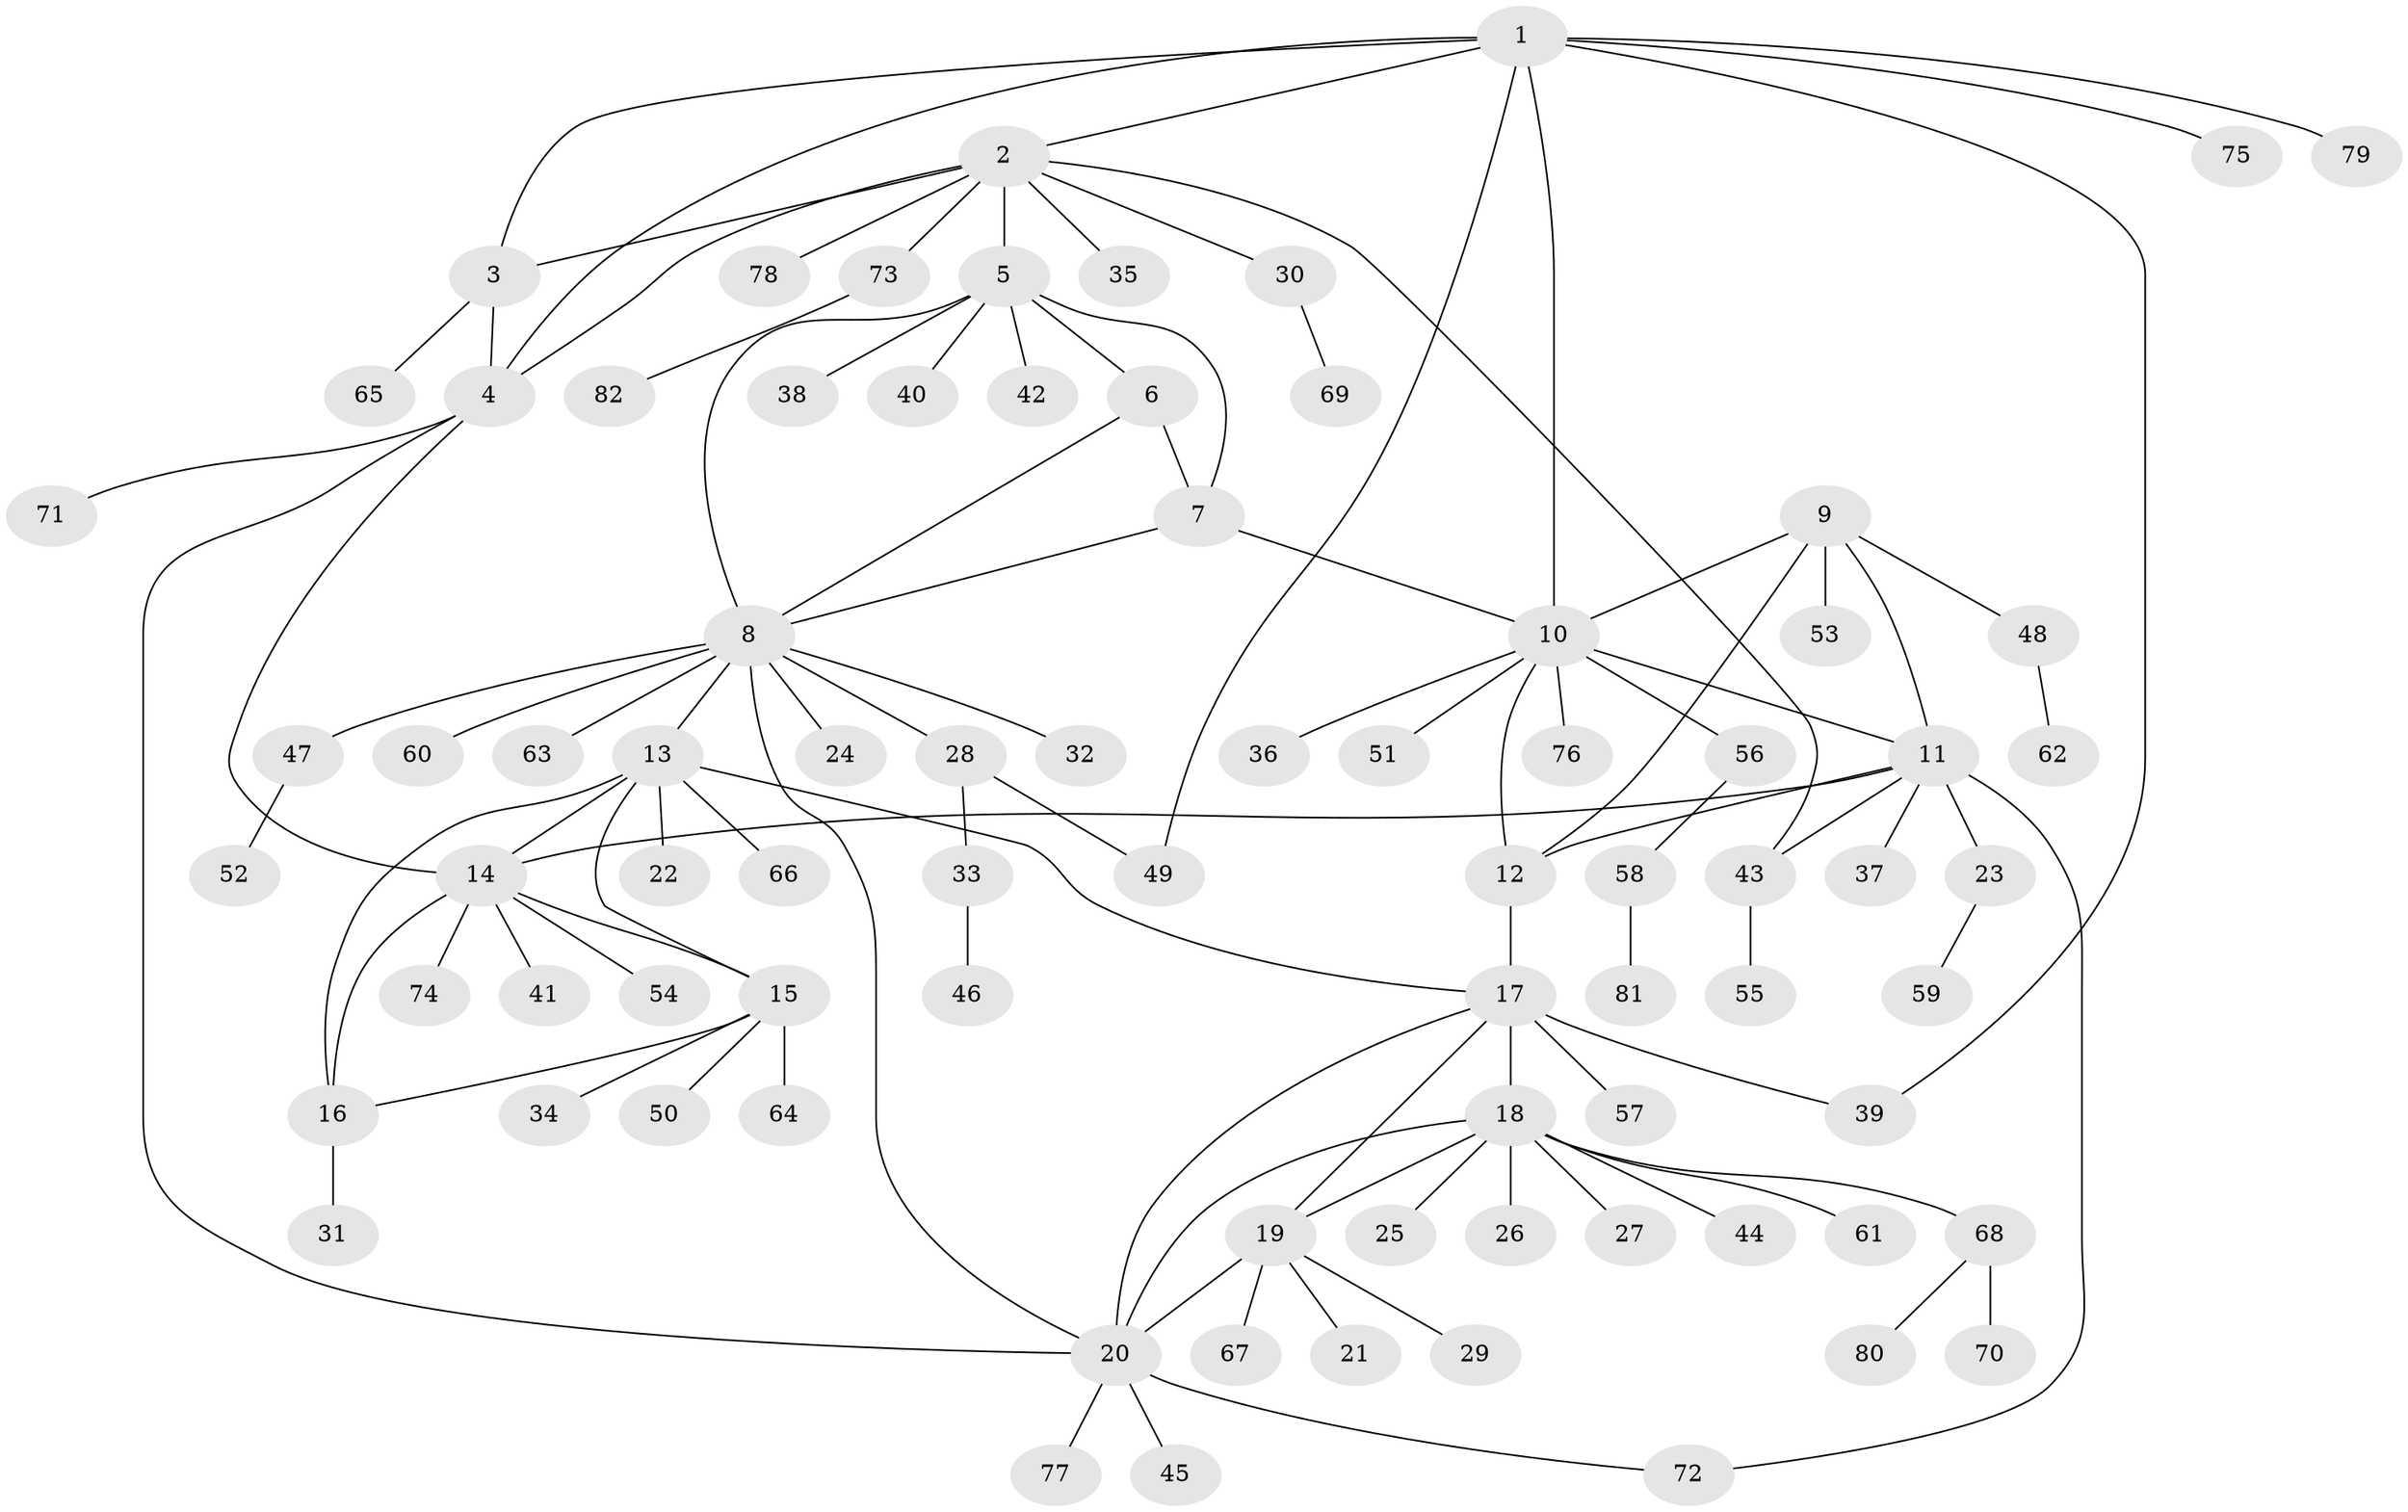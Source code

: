 // Generated by graph-tools (version 1.1) at 2025/11/02/27/25 16:11:32]
// undirected, 82 vertices, 106 edges
graph export_dot {
graph [start="1"]
  node [color=gray90,style=filled];
  1;
  2;
  3;
  4;
  5;
  6;
  7;
  8;
  9;
  10;
  11;
  12;
  13;
  14;
  15;
  16;
  17;
  18;
  19;
  20;
  21;
  22;
  23;
  24;
  25;
  26;
  27;
  28;
  29;
  30;
  31;
  32;
  33;
  34;
  35;
  36;
  37;
  38;
  39;
  40;
  41;
  42;
  43;
  44;
  45;
  46;
  47;
  48;
  49;
  50;
  51;
  52;
  53;
  54;
  55;
  56;
  57;
  58;
  59;
  60;
  61;
  62;
  63;
  64;
  65;
  66;
  67;
  68;
  69;
  70;
  71;
  72;
  73;
  74;
  75;
  76;
  77;
  78;
  79;
  80;
  81;
  82;
  1 -- 2;
  1 -- 3;
  1 -- 4;
  1 -- 10;
  1 -- 39;
  1 -- 49;
  1 -- 75;
  1 -- 79;
  2 -- 3;
  2 -- 4;
  2 -- 5;
  2 -- 30;
  2 -- 35;
  2 -- 43;
  2 -- 73;
  2 -- 78;
  3 -- 4;
  3 -- 65;
  4 -- 14;
  4 -- 20;
  4 -- 71;
  5 -- 6;
  5 -- 7;
  5 -- 8;
  5 -- 38;
  5 -- 40;
  5 -- 42;
  6 -- 7;
  6 -- 8;
  7 -- 8;
  7 -- 10;
  8 -- 13;
  8 -- 20;
  8 -- 24;
  8 -- 28;
  8 -- 32;
  8 -- 47;
  8 -- 60;
  8 -- 63;
  9 -- 10;
  9 -- 11;
  9 -- 12;
  9 -- 48;
  9 -- 53;
  10 -- 11;
  10 -- 12;
  10 -- 36;
  10 -- 51;
  10 -- 56;
  10 -- 76;
  11 -- 12;
  11 -- 14;
  11 -- 23;
  11 -- 37;
  11 -- 43;
  11 -- 72;
  12 -- 17;
  13 -- 14;
  13 -- 15;
  13 -- 16;
  13 -- 17;
  13 -- 22;
  13 -- 66;
  14 -- 15;
  14 -- 16;
  14 -- 41;
  14 -- 54;
  14 -- 74;
  15 -- 16;
  15 -- 34;
  15 -- 50;
  15 -- 64;
  16 -- 31;
  17 -- 18;
  17 -- 19;
  17 -- 20;
  17 -- 39;
  17 -- 57;
  18 -- 19;
  18 -- 20;
  18 -- 25;
  18 -- 26;
  18 -- 27;
  18 -- 44;
  18 -- 61;
  18 -- 68;
  19 -- 20;
  19 -- 21;
  19 -- 29;
  19 -- 67;
  20 -- 45;
  20 -- 72;
  20 -- 77;
  23 -- 59;
  28 -- 33;
  28 -- 49;
  30 -- 69;
  33 -- 46;
  43 -- 55;
  47 -- 52;
  48 -- 62;
  56 -- 58;
  58 -- 81;
  68 -- 70;
  68 -- 80;
  73 -- 82;
}
